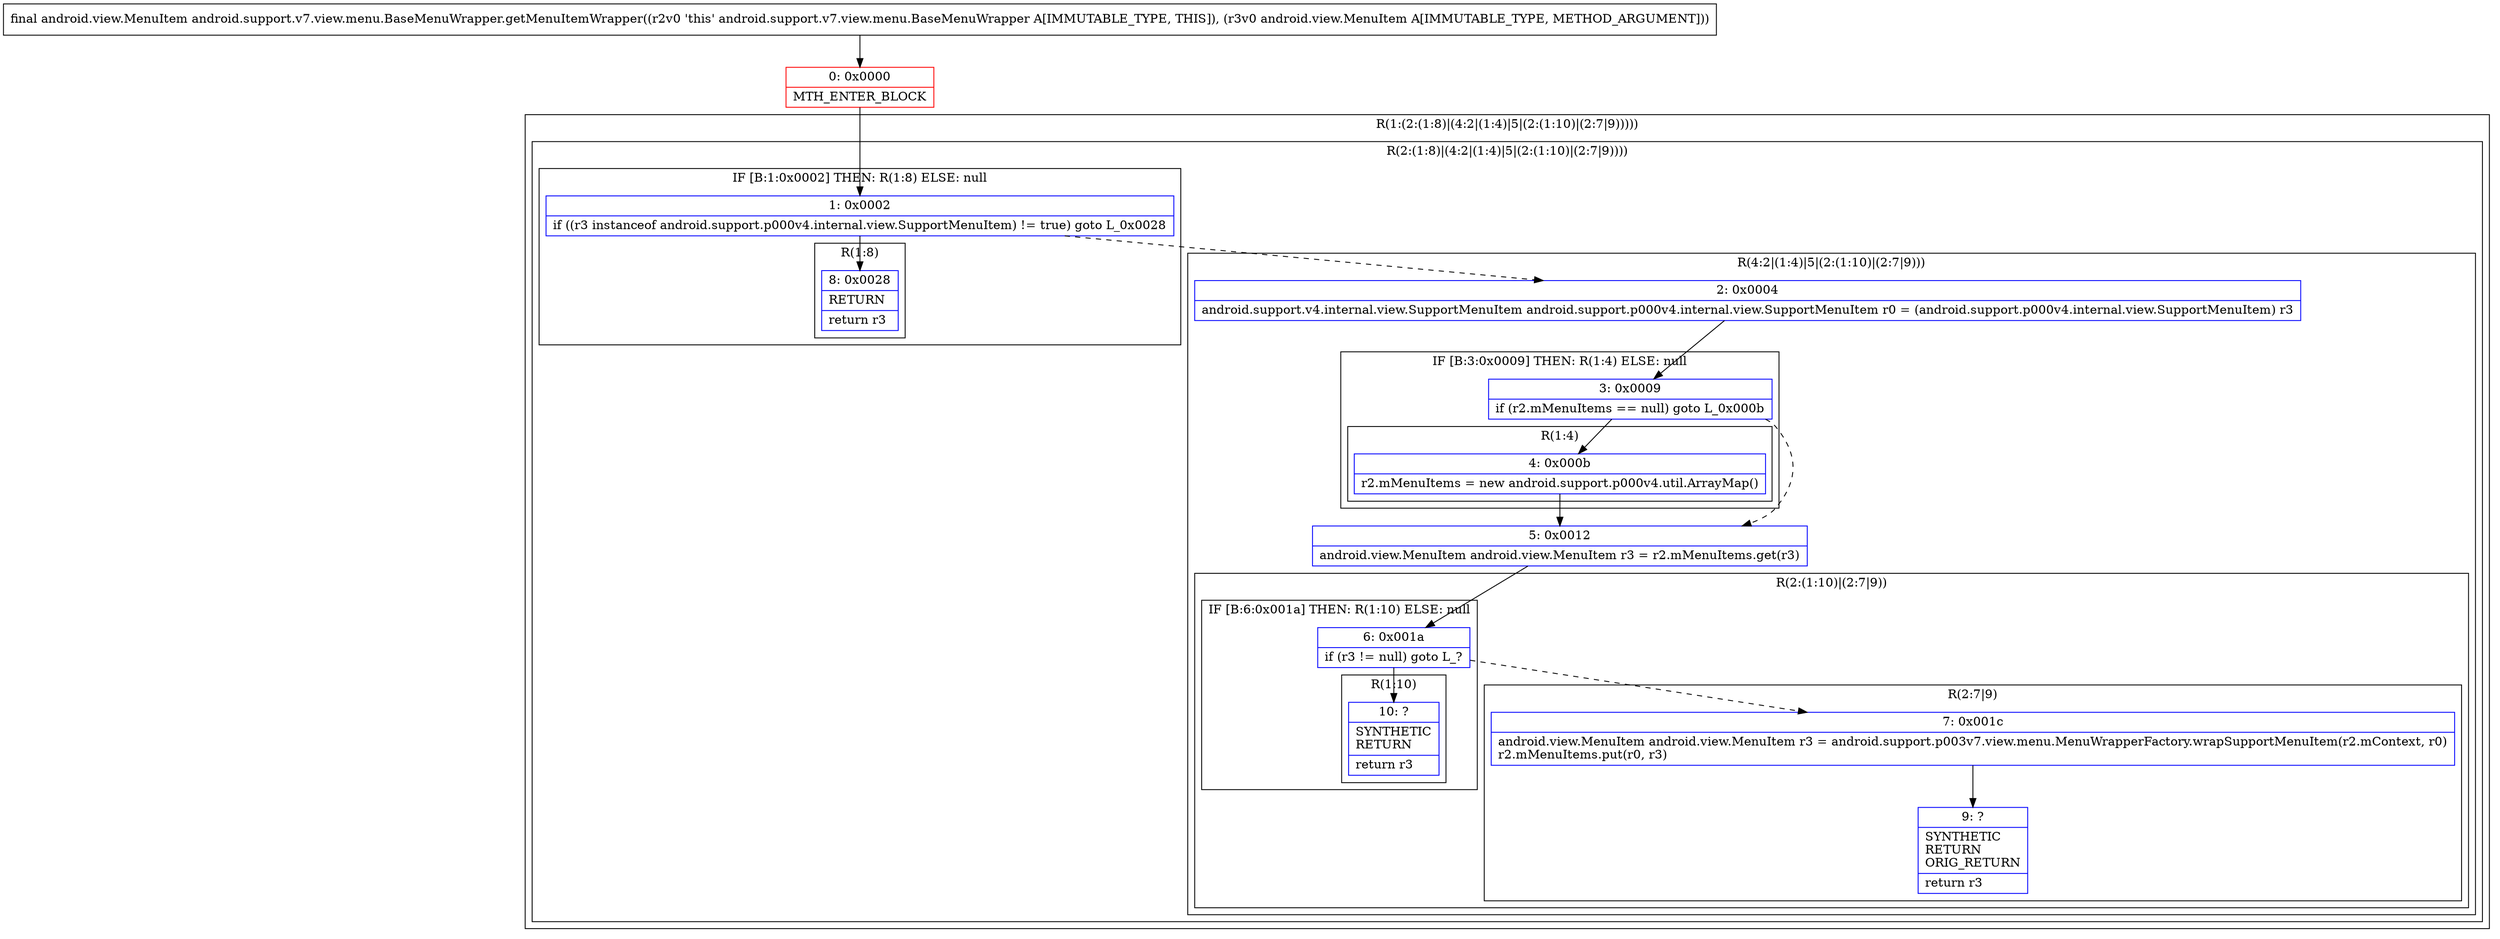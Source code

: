digraph "CFG forandroid.support.v7.view.menu.BaseMenuWrapper.getMenuItemWrapper(Landroid\/view\/MenuItem;)Landroid\/view\/MenuItem;" {
subgraph cluster_Region_500916929 {
label = "R(1:(2:(1:8)|(4:2|(1:4)|5|(2:(1:10)|(2:7|9)))))";
node [shape=record,color=blue];
subgraph cluster_Region_1869832730 {
label = "R(2:(1:8)|(4:2|(1:4)|5|(2:(1:10)|(2:7|9))))";
node [shape=record,color=blue];
subgraph cluster_IfRegion_513976736 {
label = "IF [B:1:0x0002] THEN: R(1:8) ELSE: null";
node [shape=record,color=blue];
Node_1 [shape=record,label="{1\:\ 0x0002|if ((r3 instanceof android.support.p000v4.internal.view.SupportMenuItem) != true) goto L_0x0028\l}"];
subgraph cluster_Region_975604841 {
label = "R(1:8)";
node [shape=record,color=blue];
Node_8 [shape=record,label="{8\:\ 0x0028|RETURN\l|return r3\l}"];
}
}
subgraph cluster_Region_1295625677 {
label = "R(4:2|(1:4)|5|(2:(1:10)|(2:7|9)))";
node [shape=record,color=blue];
Node_2 [shape=record,label="{2\:\ 0x0004|android.support.v4.internal.view.SupportMenuItem android.support.p000v4.internal.view.SupportMenuItem r0 = (android.support.p000v4.internal.view.SupportMenuItem) r3\l}"];
subgraph cluster_IfRegion_2091723910 {
label = "IF [B:3:0x0009] THEN: R(1:4) ELSE: null";
node [shape=record,color=blue];
Node_3 [shape=record,label="{3\:\ 0x0009|if (r2.mMenuItems == null) goto L_0x000b\l}"];
subgraph cluster_Region_138080955 {
label = "R(1:4)";
node [shape=record,color=blue];
Node_4 [shape=record,label="{4\:\ 0x000b|r2.mMenuItems = new android.support.p000v4.util.ArrayMap()\l}"];
}
}
Node_5 [shape=record,label="{5\:\ 0x0012|android.view.MenuItem android.view.MenuItem r3 = r2.mMenuItems.get(r3)\l}"];
subgraph cluster_Region_56534453 {
label = "R(2:(1:10)|(2:7|9))";
node [shape=record,color=blue];
subgraph cluster_IfRegion_185482111 {
label = "IF [B:6:0x001a] THEN: R(1:10) ELSE: null";
node [shape=record,color=blue];
Node_6 [shape=record,label="{6\:\ 0x001a|if (r3 != null) goto L_?\l}"];
subgraph cluster_Region_614422650 {
label = "R(1:10)";
node [shape=record,color=blue];
Node_10 [shape=record,label="{10\:\ ?|SYNTHETIC\lRETURN\l|return r3\l}"];
}
}
subgraph cluster_Region_1238311582 {
label = "R(2:7|9)";
node [shape=record,color=blue];
Node_7 [shape=record,label="{7\:\ 0x001c|android.view.MenuItem android.view.MenuItem r3 = android.support.p003v7.view.menu.MenuWrapperFactory.wrapSupportMenuItem(r2.mContext, r0)\lr2.mMenuItems.put(r0, r3)\l}"];
Node_9 [shape=record,label="{9\:\ ?|SYNTHETIC\lRETURN\lORIG_RETURN\l|return r3\l}"];
}
}
}
}
}
Node_0 [shape=record,color=red,label="{0\:\ 0x0000|MTH_ENTER_BLOCK\l}"];
MethodNode[shape=record,label="{final android.view.MenuItem android.support.v7.view.menu.BaseMenuWrapper.getMenuItemWrapper((r2v0 'this' android.support.v7.view.menu.BaseMenuWrapper A[IMMUTABLE_TYPE, THIS]), (r3v0 android.view.MenuItem A[IMMUTABLE_TYPE, METHOD_ARGUMENT])) }"];
MethodNode -> Node_0;
Node_1 -> Node_2[style=dashed];
Node_1 -> Node_8;
Node_2 -> Node_3;
Node_3 -> Node_4;
Node_3 -> Node_5[style=dashed];
Node_4 -> Node_5;
Node_5 -> Node_6;
Node_6 -> Node_7[style=dashed];
Node_6 -> Node_10;
Node_7 -> Node_9;
Node_0 -> Node_1;
}

